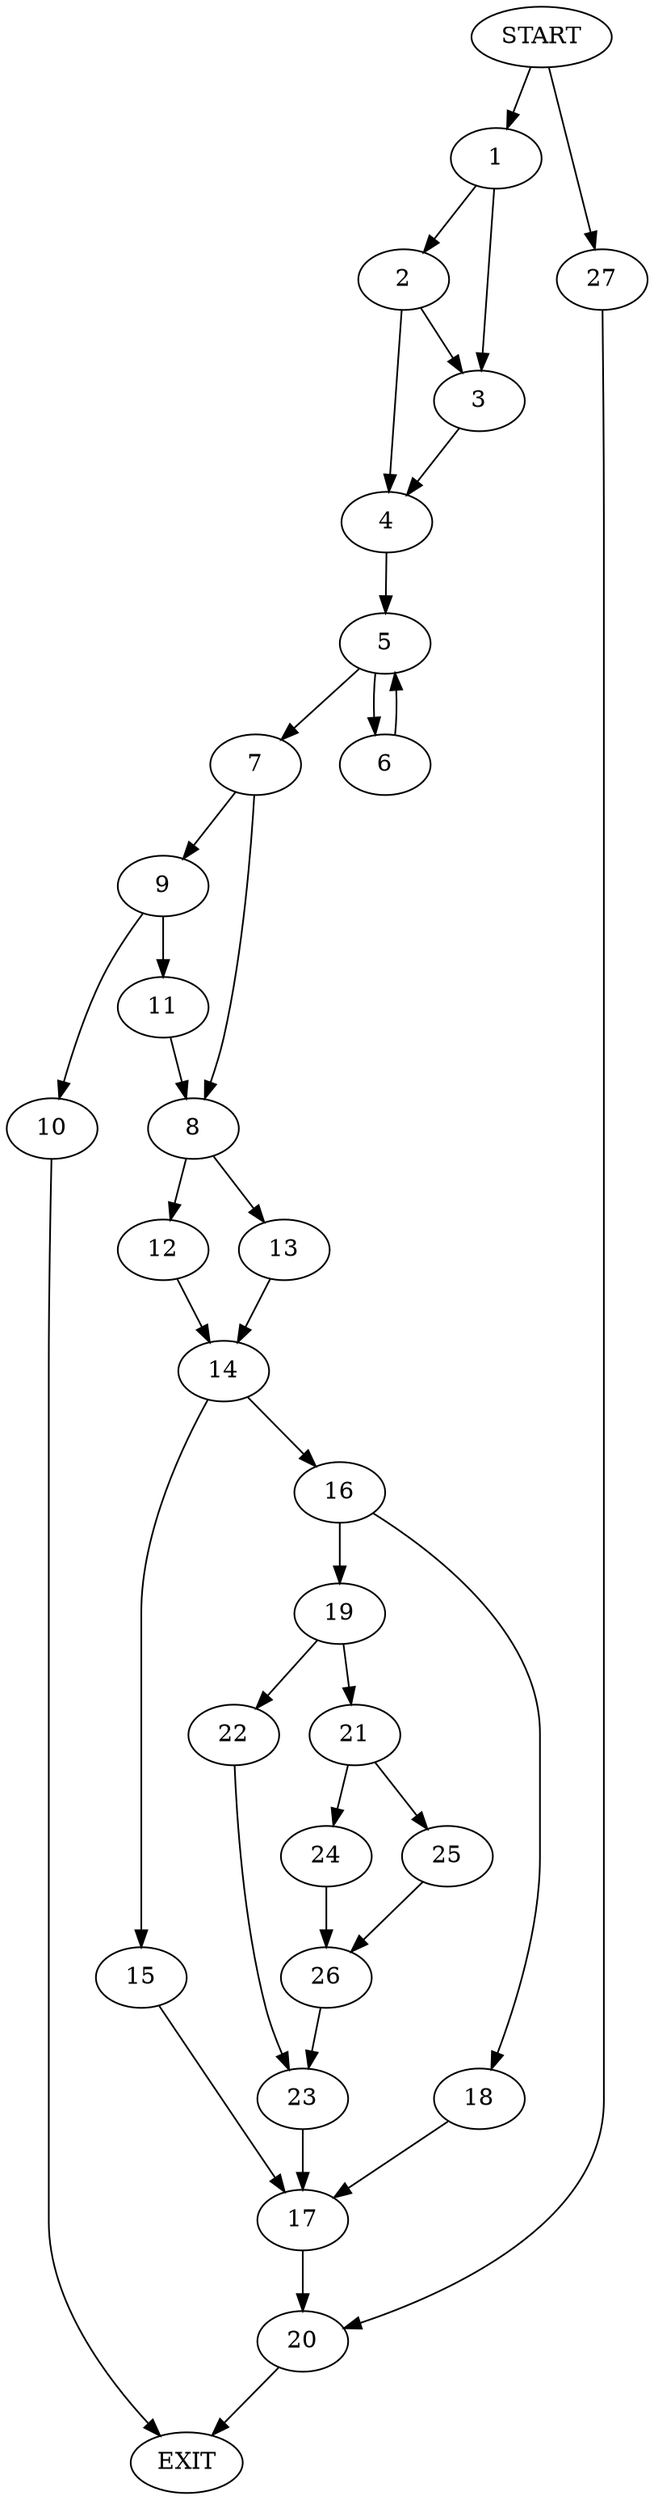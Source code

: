 digraph {
0 [label="START"]
28 [label="EXIT"]
0 -> 1
1 -> 2
1 -> 3
2 -> 4
2 -> 3
3 -> 4
4 -> 5
5 -> 6
5 -> 7
7 -> 8
7 -> 9
6 -> 5
9 -> 10
9 -> 11
8 -> 12
8 -> 13
10 -> 28
11 -> 8
13 -> 14
12 -> 14
14 -> 15
14 -> 16
15 -> 17
16 -> 18
16 -> 19
17 -> 20
19 -> 21
19 -> 22
18 -> 17
22 -> 23
21 -> 24
21 -> 25
24 -> 26
25 -> 26
26 -> 23
23 -> 17
20 -> 28
0 -> 27
27 -> 20
}
